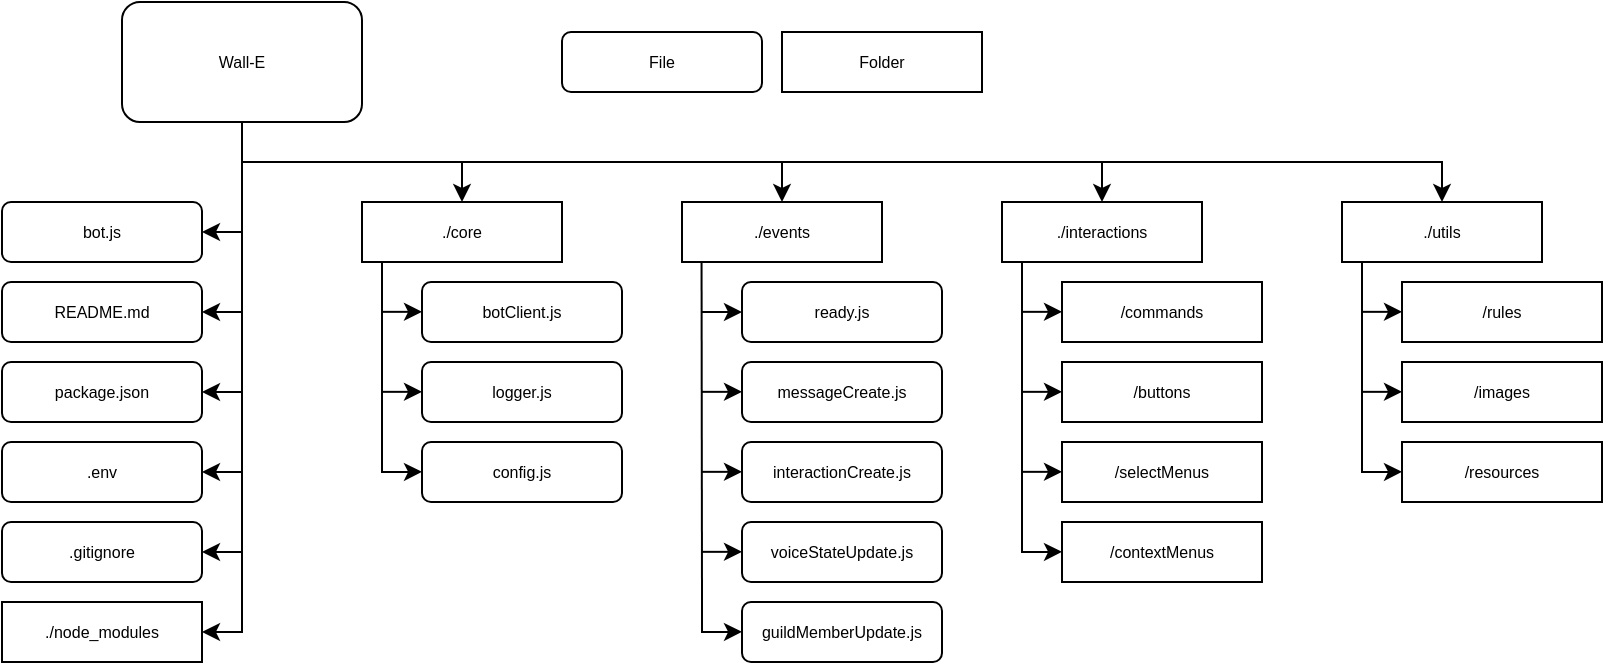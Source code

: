 <mxfile>
    <diagram id="h0RsR8Rh7Uwqv2m78Xh3" name="Structure">
        <mxGraphModel dx="735" dy="796" grid="1" gridSize="10" guides="1" tooltips="1" connect="1" arrows="1" fold="1" page="1" pageScale="1" pageWidth="1100" pageHeight="850" math="0" shadow="0">
            <root>
                <mxCell id="0"/>
                <mxCell id="1" parent="0"/>
                <mxCell id="_NRN4qs7gIH1pBPz83vD-9" style="edgeStyle=orthogonalEdgeStyle;rounded=0;orthogonalLoop=1;jettySize=auto;html=1;entryX=1;entryY=0.5;entryDx=0;entryDy=0;fontSize=8;" parent="1" source="_NRN4qs7gIH1pBPz83vD-1" target="_NRN4qs7gIH1pBPz83vD-7" edge="1">
                    <mxGeometry relative="1" as="geometry">
                        <mxPoint x="280" y="120" as="targetPoint"/>
                        <Array as="points">
                            <mxPoint x="180" y="135"/>
                        </Array>
                    </mxGeometry>
                </mxCell>
                <mxCell id="_NRN4qs7gIH1pBPz83vD-67" style="edgeStyle=orthogonalEdgeStyle;rounded=0;orthogonalLoop=1;jettySize=auto;html=1;entryX=0.5;entryY=0;entryDx=0;entryDy=0;fontSize=8;" parent="1" source="_NRN4qs7gIH1pBPz83vD-1" target="_NRN4qs7gIH1pBPz83vD-53" edge="1">
                    <mxGeometry relative="1" as="geometry">
                        <Array as="points">
                            <mxPoint x="180" y="100"/>
                            <mxPoint x="780" y="100"/>
                        </Array>
                    </mxGeometry>
                </mxCell>
                <mxCell id="_NRN4qs7gIH1pBPz83vD-68" style="edgeStyle=orthogonalEdgeStyle;rounded=0;orthogonalLoop=1;jettySize=auto;html=1;entryX=0.5;entryY=0;entryDx=0;entryDy=0;fontSize=8;" parent="1" source="_NRN4qs7gIH1pBPz83vD-1" target="_NRN4qs7gIH1pBPz83vD-20" edge="1">
                    <mxGeometry relative="1" as="geometry">
                        <Array as="points">
                            <mxPoint x="180" y="100"/>
                            <mxPoint x="610" y="100"/>
                        </Array>
                    </mxGeometry>
                </mxCell>
                <mxCell id="_NRN4qs7gIH1pBPz83vD-69" style="edgeStyle=orthogonalEdgeStyle;rounded=0;orthogonalLoop=1;jettySize=auto;html=1;fontSize=8;" parent="1" source="_NRN4qs7gIH1pBPz83vD-1" target="_NRN4qs7gIH1pBPz83vD-18" edge="1">
                    <mxGeometry relative="1" as="geometry">
                        <Array as="points">
                            <mxPoint x="180" y="100"/>
                            <mxPoint x="450" y="100"/>
                        </Array>
                    </mxGeometry>
                </mxCell>
                <mxCell id="_NRN4qs7gIH1pBPz83vD-71" style="edgeStyle=orthogonalEdgeStyle;rounded=0;orthogonalLoop=1;jettySize=auto;html=1;entryX=0.5;entryY=0;entryDx=0;entryDy=0;fontSize=8;" parent="1" source="_NRN4qs7gIH1pBPz83vD-1" target="_NRN4qs7gIH1pBPz83vD-16" edge="1">
                    <mxGeometry relative="1" as="geometry">
                        <Array as="points">
                            <mxPoint x="180" y="100"/>
                            <mxPoint x="290" y="100"/>
                        </Array>
                    </mxGeometry>
                </mxCell>
                <mxCell id="_NRN4qs7gIH1pBPz83vD-1" value="Wall-E" style="rounded=1;whiteSpace=wrap;html=1;fontSize=8;" parent="1" vertex="1">
                    <mxGeometry x="120" y="20" width="120" height="60" as="geometry"/>
                </mxCell>
                <mxCell id="_NRN4qs7gIH1pBPz83vD-2" value="package.json" style="rounded=1;whiteSpace=wrap;html=1;fontSize=8;" parent="1" vertex="1">
                    <mxGeometry x="60" y="200" width="100" height="30" as="geometry"/>
                </mxCell>
                <mxCell id="_NRN4qs7gIH1pBPz83vD-4" value="README.md" style="rounded=1;whiteSpace=wrap;html=1;fontSize=8;" parent="1" vertex="1">
                    <mxGeometry x="60" y="160" width="100" height="30" as="geometry"/>
                </mxCell>
                <mxCell id="_NRN4qs7gIH1pBPz83vD-7" value="&lt;div style=&quot;font-size: 8px;&quot;&gt;bot.js&lt;/div&gt;" style="rounded=1;whiteSpace=wrap;html=1;fontSize=8;" parent="1" vertex="1">
                    <mxGeometry x="60" y="120" width="100" height="30" as="geometry"/>
                </mxCell>
                <mxCell id="_NRN4qs7gIH1pBPz83vD-8" value=".gitignore" style="rounded=1;whiteSpace=wrap;html=1;fontSize=8;" parent="1" vertex="1">
                    <mxGeometry x="60" y="280" width="100" height="30" as="geometry"/>
                </mxCell>
                <mxCell id="_NRN4qs7gIH1pBPz83vD-11" value="" style="endArrow=classic;html=1;rounded=0;entryX=1;entryY=0.5;entryDx=0;entryDy=0;fontSize=8;" parent="1" target="_NRN4qs7gIH1pBPz83vD-17" edge="1">
                    <mxGeometry width="50" height="50" relative="1" as="geometry">
                        <mxPoint x="180" y="100" as="sourcePoint"/>
                        <mxPoint x="180" y="240" as="targetPoint"/>
                        <Array as="points">
                            <mxPoint x="180" y="335"/>
                        </Array>
                    </mxGeometry>
                </mxCell>
                <mxCell id="_NRN4qs7gIH1pBPz83vD-12" value=".env" style="rounded=1;whiteSpace=wrap;html=1;fontSize=8;" parent="1" vertex="1">
                    <mxGeometry x="60" y="240" width="100" height="30" as="geometry"/>
                </mxCell>
                <mxCell id="_NRN4qs7gIH1pBPz83vD-13" value="" style="endArrow=classic;html=1;rounded=0;entryX=1;entryY=0.5;entryDx=0;entryDy=0;fontSize=8;" parent="1" target="_NRN4qs7gIH1pBPz83vD-12" edge="1">
                    <mxGeometry width="50" height="50" relative="1" as="geometry">
                        <mxPoint x="180" y="255" as="sourcePoint"/>
                        <mxPoint x="450" y="320" as="targetPoint"/>
                    </mxGeometry>
                </mxCell>
                <mxCell id="_NRN4qs7gIH1pBPz83vD-14" value="" style="endArrow=classic;html=1;rounded=0;entryX=1;entryY=0.5;entryDx=0;entryDy=0;fontSize=8;" parent="1" target="_NRN4qs7gIH1pBPz83vD-4" edge="1">
                    <mxGeometry width="50" height="50" relative="1" as="geometry">
                        <mxPoint x="180" y="175" as="sourcePoint"/>
                        <mxPoint x="250" y="210" as="targetPoint"/>
                    </mxGeometry>
                </mxCell>
                <mxCell id="_NRN4qs7gIH1pBPz83vD-15" value="" style="endArrow=classic;html=1;rounded=0;entryX=1;entryY=0.5;entryDx=0;entryDy=0;fontSize=8;" parent="1" target="_NRN4qs7gIH1pBPz83vD-2" edge="1">
                    <mxGeometry width="50" height="50" relative="1" as="geometry">
                        <mxPoint x="180" y="215" as="sourcePoint"/>
                        <mxPoint x="250" y="190" as="targetPoint"/>
                    </mxGeometry>
                </mxCell>
                <mxCell id="_NRN4qs7gIH1pBPz83vD-16" value="./core" style="rounded=0;whiteSpace=wrap;html=1;fontSize=8;" parent="1" vertex="1">
                    <mxGeometry x="240" y="120" width="100" height="30" as="geometry"/>
                </mxCell>
                <mxCell id="_NRN4qs7gIH1pBPz83vD-17" value="./node_modules" style="rounded=0;whiteSpace=wrap;html=1;fontSize=8;" parent="1" vertex="1">
                    <mxGeometry x="60" y="320" width="100" height="30" as="geometry"/>
                </mxCell>
                <mxCell id="_NRN4qs7gIH1pBPz83vD-18" value="./events" style="rounded=0;whiteSpace=wrap;html=1;fontSize=8;" parent="1" vertex="1">
                    <mxGeometry x="400" y="120" width="100" height="30" as="geometry"/>
                </mxCell>
                <mxCell id="_NRN4qs7gIH1pBPz83vD-20" value="./interactions" style="rounded=0;whiteSpace=wrap;html=1;fontSize=8;" parent="1" vertex="1">
                    <mxGeometry x="560" y="120" width="100" height="30" as="geometry"/>
                </mxCell>
                <mxCell id="_NRN4qs7gIH1pBPz83vD-21" value="botClient.js" style="rounded=1;whiteSpace=wrap;html=1;fontSize=8;" parent="1" vertex="1">
                    <mxGeometry x="270" y="160" width="100" height="30" as="geometry"/>
                </mxCell>
                <mxCell id="_NRN4qs7gIH1pBPz83vD-22" value="&lt;div style=&quot;font-size: 8px;&quot;&gt;logger.js&lt;/div&gt;" style="rounded=1;whiteSpace=wrap;html=1;fontSize=8;" parent="1" vertex="1">
                    <mxGeometry x="270" y="200" width="100" height="30" as="geometry"/>
                </mxCell>
                <mxCell id="_NRN4qs7gIH1pBPz83vD-23" value="&lt;div style=&quot;font-size: 8px;&quot;&gt;/rules&lt;/div&gt;" style="rounded=0;whiteSpace=wrap;html=1;fontSize=8;" parent="1" vertex="1">
                    <mxGeometry x="760" y="160" width="100" height="30" as="geometry"/>
                </mxCell>
                <mxCell id="_NRN4qs7gIH1pBPz83vD-24" value="/images" style="rounded=0;whiteSpace=wrap;html=1;fontSize=8;" parent="1" vertex="1">
                    <mxGeometry x="760" y="200" width="100" height="30" as="geometry"/>
                </mxCell>
                <mxCell id="_NRN4qs7gIH1pBPz83vD-25" value="/commands" style="rounded=0;whiteSpace=wrap;html=1;fontSize=8;" parent="1" vertex="1">
                    <mxGeometry x="590" y="160" width="100" height="30" as="geometry"/>
                </mxCell>
                <mxCell id="_NRN4qs7gIH1pBPz83vD-26" value="/buttons" style="rounded=0;whiteSpace=wrap;html=1;fontSize=8;" parent="1" vertex="1">
                    <mxGeometry x="590" y="200" width="100" height="30" as="geometry"/>
                </mxCell>
                <mxCell id="_NRN4qs7gIH1pBPz83vD-27" value="/selectMenus" style="rounded=0;whiteSpace=wrap;html=1;fontSize=8;" parent="1" vertex="1">
                    <mxGeometry x="590" y="240" width="100" height="30" as="geometry"/>
                </mxCell>
                <mxCell id="_NRN4qs7gIH1pBPz83vD-28" value="/contextMenus" style="rounded=0;whiteSpace=wrap;html=1;fontSize=8;" parent="1" vertex="1">
                    <mxGeometry x="590" y="280" width="100" height="30" as="geometry"/>
                </mxCell>
                <mxCell id="_NRN4qs7gIH1pBPz83vD-29" value="&lt;div style=&quot;font-size: 8px;&quot;&gt;messageCreate.js&lt;/div&gt;" style="rounded=1;whiteSpace=wrap;html=1;fontSize=8;" parent="1" vertex="1">
                    <mxGeometry x="430" y="200" width="100" height="30" as="geometry"/>
                </mxCell>
                <mxCell id="_NRN4qs7gIH1pBPz83vD-30" value="&lt;div style=&quot;font-size: 8px;&quot;&gt;interactionCreate.js&lt;/div&gt;" style="rounded=1;whiteSpace=wrap;html=1;fontSize=8;" parent="1" vertex="1">
                    <mxGeometry x="430" y="240" width="100" height="30" as="geometry"/>
                </mxCell>
                <mxCell id="_NRN4qs7gIH1pBPz83vD-31" value="&lt;div style=&quot;font-size: 8px;&quot;&gt;ready.js&lt;/div&gt;" style="rounded=1;whiteSpace=wrap;html=1;fontSize=8;" parent="1" vertex="1">
                    <mxGeometry x="430" y="160" width="100" height="30" as="geometry"/>
                </mxCell>
                <mxCell id="_NRN4qs7gIH1pBPz83vD-33" value="voiceStateUpdate.js" style="rounded=1;whiteSpace=wrap;html=1;fontSize=8;" parent="1" vertex="1">
                    <mxGeometry x="430" y="280" width="100" height="30" as="geometry"/>
                </mxCell>
                <mxCell id="_NRN4qs7gIH1pBPz83vD-34" value="&lt;div style=&quot;font-size: 8px;&quot;&gt;guildMemberUpdate.js&lt;/div&gt;" style="rounded=1;whiteSpace=wrap;html=1;fontSize=8;" parent="1" vertex="1">
                    <mxGeometry x="430" y="320" width="100" height="30" as="geometry"/>
                </mxCell>
                <mxCell id="_NRN4qs7gIH1pBPz83vD-35" value="" style="endArrow=classic;html=1;rounded=0;fontSize=8;entryX=0;entryY=0.5;entryDx=0;entryDy=0;" parent="1" target="_NRN4qs7gIH1pBPz83vD-31" edge="1">
                    <mxGeometry width="50" height="50" relative="1" as="geometry">
                        <mxPoint x="410" y="175" as="sourcePoint"/>
                        <mxPoint x="530" y="220" as="targetPoint"/>
                    </mxGeometry>
                </mxCell>
                <mxCell id="_NRN4qs7gIH1pBPz83vD-36" value="" style="endArrow=none;html=1;rounded=0;fontSize=8;" parent="1" edge="1">
                    <mxGeometry width="50" height="50" relative="1" as="geometry">
                        <mxPoint x="410" y="320" as="sourcePoint"/>
                        <mxPoint x="409.78" y="150" as="targetPoint"/>
                    </mxGeometry>
                </mxCell>
                <mxCell id="_NRN4qs7gIH1pBPz83vD-37" value="" style="endArrow=classic;html=1;rounded=0;fontSize=8;entryX=0;entryY=0.5;entryDx=0;entryDy=0;" parent="1" edge="1">
                    <mxGeometry width="50" height="50" relative="1" as="geometry">
                        <mxPoint x="410" y="214.92" as="sourcePoint"/>
                        <mxPoint x="430.0" y="214.92" as="targetPoint"/>
                    </mxGeometry>
                </mxCell>
                <mxCell id="_NRN4qs7gIH1pBPz83vD-38" value="" style="endArrow=classic;html=1;rounded=0;fontSize=8;entryX=0;entryY=0.5;entryDx=0;entryDy=0;" parent="1" edge="1">
                    <mxGeometry width="50" height="50" relative="1" as="geometry">
                        <mxPoint x="410" y="254.92" as="sourcePoint"/>
                        <mxPoint x="430.0" y="254.92" as="targetPoint"/>
                    </mxGeometry>
                </mxCell>
                <mxCell id="_NRN4qs7gIH1pBPz83vD-39" value="" style="endArrow=classic;html=1;rounded=0;fontSize=8;entryX=0;entryY=0.5;entryDx=0;entryDy=0;" parent="1" edge="1">
                    <mxGeometry width="50" height="50" relative="1" as="geometry">
                        <mxPoint x="410" y="294.92" as="sourcePoint"/>
                        <mxPoint x="430.0" y="294.92" as="targetPoint"/>
                    </mxGeometry>
                </mxCell>
                <mxCell id="_NRN4qs7gIH1pBPz83vD-40" value="" style="endArrow=classic;html=1;rounded=0;fontSize=8;entryX=0;entryY=0.5;entryDx=0;entryDy=0;" parent="1" edge="1">
                    <mxGeometry width="50" height="50" relative="1" as="geometry">
                        <mxPoint x="410" y="320" as="sourcePoint"/>
                        <mxPoint x="430.0" y="334.92" as="targetPoint"/>
                        <Array as="points">
                            <mxPoint x="410" y="335"/>
                        </Array>
                    </mxGeometry>
                </mxCell>
                <mxCell id="_NRN4qs7gIH1pBPz83vD-47" value="config.js" style="rounded=1;whiteSpace=wrap;html=1;fontSize=8;" parent="1" vertex="1">
                    <mxGeometry x="270" y="240" width="100" height="30" as="geometry"/>
                </mxCell>
                <mxCell id="_NRN4qs7gIH1pBPz83vD-49" value="" style="endArrow=none;html=1;rounded=0;fontSize=8;" parent="1" edge="1">
                    <mxGeometry width="50" height="50" relative="1" as="geometry">
                        <mxPoint x="250" y="240" as="sourcePoint"/>
                        <mxPoint x="250" y="150" as="targetPoint"/>
                    </mxGeometry>
                </mxCell>
                <mxCell id="_NRN4qs7gIH1pBPz83vD-50" value="" style="endArrow=classic;html=1;rounded=0;fontSize=8;entryX=0;entryY=0.5;entryDx=0;entryDy=0;" parent="1" edge="1">
                    <mxGeometry width="50" height="50" relative="1" as="geometry">
                        <mxPoint x="250" y="174.92" as="sourcePoint"/>
                        <mxPoint x="270" y="174.92" as="targetPoint"/>
                    </mxGeometry>
                </mxCell>
                <mxCell id="_NRN4qs7gIH1pBPz83vD-51" value="" style="endArrow=classic;html=1;rounded=0;fontSize=8;entryX=0;entryY=0.5;entryDx=0;entryDy=0;" parent="1" edge="1">
                    <mxGeometry width="50" height="50" relative="1" as="geometry">
                        <mxPoint x="250" y="214.92" as="sourcePoint"/>
                        <mxPoint x="270" y="214.92" as="targetPoint"/>
                    </mxGeometry>
                </mxCell>
                <mxCell id="_NRN4qs7gIH1pBPz83vD-52" value="" style="endArrow=classic;html=1;rounded=0;fontSize=8;entryX=0;entryY=0.5;entryDx=0;entryDy=0;" parent="1" edge="1">
                    <mxGeometry width="50" height="50" relative="1" as="geometry">
                        <mxPoint x="250" y="240" as="sourcePoint"/>
                        <mxPoint x="270" y="254.92" as="targetPoint"/>
                        <Array as="points">
                            <mxPoint x="250" y="255"/>
                        </Array>
                    </mxGeometry>
                </mxCell>
                <mxCell id="_NRN4qs7gIH1pBPz83vD-53" value="./utils" style="rounded=0;whiteSpace=wrap;html=1;fontSize=8;" parent="1" vertex="1">
                    <mxGeometry x="730" y="120" width="100" height="30" as="geometry"/>
                </mxCell>
                <mxCell id="_NRN4qs7gIH1pBPz83vD-54" value="" style="endArrow=classic;html=1;rounded=0;entryX=1;entryY=0.5;entryDx=0;entryDy=0;fontSize=8;" parent="1" target="_NRN4qs7gIH1pBPz83vD-8" edge="1">
                    <mxGeometry width="50" height="50" relative="1" as="geometry">
                        <mxPoint x="180" y="295" as="sourcePoint"/>
                        <mxPoint x="170" y="265" as="targetPoint"/>
                    </mxGeometry>
                </mxCell>
                <mxCell id="_NRN4qs7gIH1pBPz83vD-55" value="/resources" style="rounded=0;whiteSpace=wrap;html=1;fontSize=8;" parent="1" vertex="1">
                    <mxGeometry x="760" y="240" width="100" height="30" as="geometry"/>
                </mxCell>
                <mxCell id="_NRN4qs7gIH1pBPz83vD-57" value="" style="endArrow=none;html=1;rounded=0;fontSize=8;" parent="1" edge="1">
                    <mxGeometry width="50" height="50" relative="1" as="geometry">
                        <mxPoint x="570" y="280" as="sourcePoint"/>
                        <mxPoint x="570" y="150" as="targetPoint"/>
                    </mxGeometry>
                </mxCell>
                <mxCell id="_NRN4qs7gIH1pBPz83vD-58" value="" style="endArrow=classic;html=1;rounded=0;fontSize=8;entryX=0;entryY=0.5;entryDx=0;entryDy=0;" parent="1" edge="1">
                    <mxGeometry width="50" height="50" relative="1" as="geometry">
                        <mxPoint x="570" y="174.92" as="sourcePoint"/>
                        <mxPoint x="590" y="174.92" as="targetPoint"/>
                    </mxGeometry>
                </mxCell>
                <mxCell id="_NRN4qs7gIH1pBPz83vD-59" value="" style="endArrow=classic;html=1;rounded=0;fontSize=8;entryX=0;entryY=0.5;entryDx=0;entryDy=0;" parent="1" edge="1">
                    <mxGeometry width="50" height="50" relative="1" as="geometry">
                        <mxPoint x="570" y="214.92" as="sourcePoint"/>
                        <mxPoint x="590" y="214.92" as="targetPoint"/>
                    </mxGeometry>
                </mxCell>
                <mxCell id="_NRN4qs7gIH1pBPz83vD-60" value="" style="endArrow=classic;html=1;rounded=0;fontSize=8;entryX=0;entryY=0.5;entryDx=0;entryDy=0;" parent="1" edge="1">
                    <mxGeometry width="50" height="50" relative="1" as="geometry">
                        <mxPoint x="570" y="254.92" as="sourcePoint"/>
                        <mxPoint x="590" y="254.92" as="targetPoint"/>
                    </mxGeometry>
                </mxCell>
                <mxCell id="_NRN4qs7gIH1pBPz83vD-61" value="" style="endArrow=classic;html=1;rounded=0;fontSize=8;entryX=0;entryY=0.5;entryDx=0;entryDy=0;" parent="1" edge="1">
                    <mxGeometry width="50" height="50" relative="1" as="geometry">
                        <mxPoint x="570" y="280" as="sourcePoint"/>
                        <mxPoint x="590" y="294.92" as="targetPoint"/>
                        <Array as="points">
                            <mxPoint x="570" y="295"/>
                        </Array>
                    </mxGeometry>
                </mxCell>
                <mxCell id="_NRN4qs7gIH1pBPz83vD-62" value="" style="endArrow=none;html=1;rounded=0;fontSize=8;" parent="1" edge="1">
                    <mxGeometry width="50" height="50" relative="1" as="geometry">
                        <mxPoint x="740" y="240" as="sourcePoint"/>
                        <mxPoint x="740" y="150" as="targetPoint"/>
                    </mxGeometry>
                </mxCell>
                <mxCell id="_NRN4qs7gIH1pBPz83vD-64" value="" style="endArrow=classic;html=1;rounded=0;fontSize=8;entryX=0;entryY=0.5;entryDx=0;entryDy=0;" parent="1" edge="1">
                    <mxGeometry width="50" height="50" relative="1" as="geometry">
                        <mxPoint x="740" y="174.92" as="sourcePoint"/>
                        <mxPoint x="760" y="174.92" as="targetPoint"/>
                    </mxGeometry>
                </mxCell>
                <mxCell id="_NRN4qs7gIH1pBPz83vD-65" value="" style="endArrow=classic;html=1;rounded=0;fontSize=8;entryX=0;entryY=0.5;entryDx=0;entryDy=0;" parent="1" edge="1">
                    <mxGeometry width="50" height="50" relative="1" as="geometry">
                        <mxPoint x="740" y="214.92" as="sourcePoint"/>
                        <mxPoint x="760" y="214.92" as="targetPoint"/>
                    </mxGeometry>
                </mxCell>
                <mxCell id="_NRN4qs7gIH1pBPz83vD-66" value="" style="endArrow=classic;html=1;rounded=0;fontSize=8;entryX=0;entryY=0.5;entryDx=0;entryDy=0;" parent="1" edge="1">
                    <mxGeometry width="50" height="50" relative="1" as="geometry">
                        <mxPoint x="740" y="240" as="sourcePoint"/>
                        <mxPoint x="760" y="254.92" as="targetPoint"/>
                        <Array as="points">
                            <mxPoint x="740" y="255"/>
                        </Array>
                    </mxGeometry>
                </mxCell>
                <mxCell id="_NRN4qs7gIH1pBPz83vD-77" value="File" style="rounded=1;whiteSpace=wrap;html=1;fontSize=8;" parent="1" vertex="1">
                    <mxGeometry x="340" y="35" width="100" height="30" as="geometry"/>
                </mxCell>
                <mxCell id="_NRN4qs7gIH1pBPz83vD-78" value="Folder" style="rounded=0;whiteSpace=wrap;html=1;fontSize=8;" parent="1" vertex="1">
                    <mxGeometry x="450" y="35" width="100" height="30" as="geometry"/>
                </mxCell>
            </root>
        </mxGraphModel>
    </diagram>
    <diagram id="rS4jqFgmvWVQwg1GV3gS" name="voiceStateUpdate">
        <mxGraphModel dx="735" dy="796" grid="1" gridSize="10" guides="1" tooltips="1" connect="1" arrows="1" fold="1" page="1" pageScale="1" pageWidth="850" pageHeight="1100" math="0" shadow="0">
            <root>
                <mxCell id="12kxjfh20ObPACn1ZUfI-0"/>
                <mxCell id="12kxjfh20ObPACn1ZUfI-1" parent="12kxjfh20ObPACn1ZUfI-0"/>
                <mxCell id="12kxjfh20ObPACn1ZUfI-2" value="Create new channel from null" style="rounded=1;whiteSpace=wrap;html=1;" parent="12kxjfh20ObPACn1ZUfI-1" vertex="1">
                    <mxGeometry x="105" y="170" width="120" height="60" as="geometry"/>
                </mxCell>
                <mxCell id="12kxjfh20ObPACn1ZUfI-4" value="voiceStateUpdate Event Emitted" style="rounded=0;whiteSpace=wrap;html=1;" parent="12kxjfh20ObPACn1ZUfI-1" vertex="1">
                    <mxGeometry x="285" y="60" width="275" height="60" as="geometry"/>
                </mxCell>
                <mxCell id="12kxjfh20ObPACn1ZUfI-9" value="Create new channel from existing non/del channel" style="rounded=1;whiteSpace=wrap;html=1;" parent="12kxjfh20ObPACn1ZUfI-1" vertex="1">
                    <mxGeometry x="275" y="170" width="120" height="60" as="geometry"/>
                </mxCell>
                <mxCell id="yWEca8ltIHsYL-4IVWMd-0" value="Create new channel from existing deletable channel" style="rounded=1;whiteSpace=wrap;html=1;" parent="12kxjfh20ObPACn1ZUfI-1" vertex="1">
                    <mxGeometry x="450" y="170" width="120" height="60" as="geometry"/>
                </mxCell>
                <mxCell id="yWEca8ltIHsYL-4IVWMd-1" value="Leaving VCs" style="rounded=1;whiteSpace=wrap;html=1;" parent="12kxjfh20ObPACn1ZUfI-1" vertex="1">
                    <mxGeometry x="625" y="170" width="120" height="60" as="geometry"/>
                </mxCell>
            </root>
        </mxGraphModel>
    </diagram>
</mxfile>